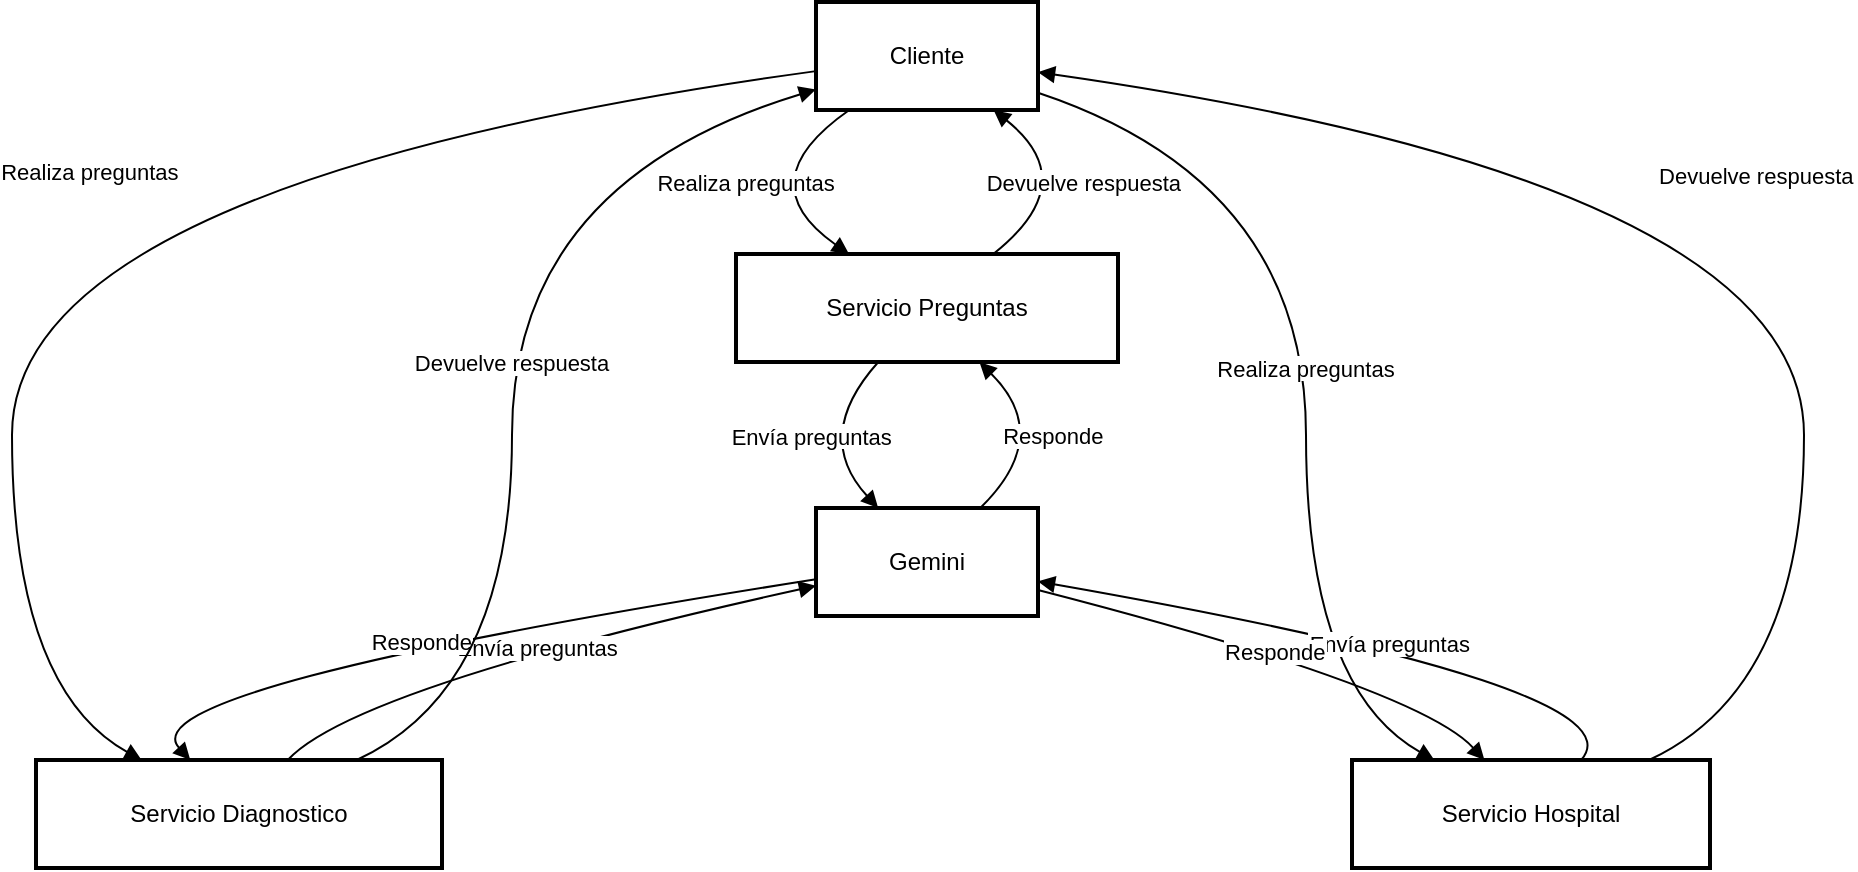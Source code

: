 <mxfile version="26.1.3">
  <diagram name="Page-1" id="AE7uSTOfJSvC7zKB2W6n">
    <mxGraphModel>
      <root>
        <mxCell id="0" />
        <mxCell id="1" parent="0" />
        <mxCell id="2" value="Cliente" style="whiteSpace=wrap;strokeWidth=2;" vertex="1" parent="1">
          <mxGeometry x="475" y="8" width="111" height="54" as="geometry" />
        </mxCell>
        <mxCell id="3" value="Servicio Preguntas" style="whiteSpace=wrap;strokeWidth=2;" vertex="1" parent="1">
          <mxGeometry x="435" y="134" width="191" height="54" as="geometry" />
        </mxCell>
        <mxCell id="4" value="Servicio Diagnostico" style="whiteSpace=wrap;strokeWidth=2;" vertex="1" parent="1">
          <mxGeometry x="85" y="387" width="203" height="54" as="geometry" />
        </mxCell>
        <mxCell id="5" value="Servicio Hospital" style="whiteSpace=wrap;strokeWidth=2;" vertex="1" parent="1">
          <mxGeometry x="743" y="387" width="179" height="54" as="geometry" />
        </mxCell>
        <mxCell id="6" value="Gemini" style="whiteSpace=wrap;strokeWidth=2;" vertex="1" parent="1">
          <mxGeometry x="475" y="261" width="111" height="54" as="geometry" />
        </mxCell>
        <mxCell id="7" value="Realiza preguntas" style="curved=1;startArrow=none;endArrow=block;exitX=0.15;exitY=1;entryX=0.3;entryY=0.01;" edge="1" parent="1" source="2" target="3">
          <mxGeometry relative="1" as="geometry">
            <Array as="points">
              <mxPoint x="440" y="98" />
            </Array>
          </mxGeometry>
        </mxCell>
        <mxCell id="8" value="Realiza preguntas" style="curved=1;startArrow=none;endArrow=block;exitX=0;exitY=0.64;entryX=0.26;entryY=0;" edge="1" parent="1" source="2" target="4">
          <mxGeometry relative="1" as="geometry">
            <Array as="points">
              <mxPoint x="73" y="98" />
              <mxPoint x="73" y="351" />
            </Array>
          </mxGeometry>
        </mxCell>
        <mxCell id="9" value="Realiza preguntas" style="curved=1;startArrow=none;endArrow=block;exitX=1;exitY=0.84;entryX=0.23;entryY=0;" edge="1" parent="1" source="2" target="5">
          <mxGeometry relative="1" as="geometry">
            <Array as="points">
              <mxPoint x="720" y="98" />
              <mxPoint x="720" y="351" />
            </Array>
          </mxGeometry>
        </mxCell>
        <mxCell id="10" value="Envía preguntas" style="curved=1;startArrow=none;endArrow=block;exitX=0.37;exitY=1.01;entryX=0.28;entryY=0;" edge="1" parent="1" source="3" target="6">
          <mxGeometry relative="1" as="geometry">
            <Array as="points">
              <mxPoint x="473" y="225" />
            </Array>
          </mxGeometry>
        </mxCell>
        <mxCell id="11" value="Envía preguntas" style="curved=1;startArrow=none;endArrow=block;exitX=0.62;exitY=0;entryX=0;entryY=0.72;" edge="1" parent="1" source="4" target="6">
          <mxGeometry relative="1" as="geometry">
            <Array as="points">
              <mxPoint x="244" y="351" />
            </Array>
          </mxGeometry>
        </mxCell>
        <mxCell id="12" value="Envía preguntas" style="curved=1;startArrow=none;endArrow=block;exitX=0.64;exitY=0;entryX=1;entryY=0.68;" edge="1" parent="1" source="5" target="6">
          <mxGeometry relative="1" as="geometry">
            <Array as="points">
              <mxPoint x="890" y="351" />
            </Array>
          </mxGeometry>
        </mxCell>
        <mxCell id="13" value="Responde" style="curved=1;startArrow=none;endArrow=block;exitX=0.74;exitY=0;entryX=0.64;entryY=1.01;" edge="1" parent="1" source="6" target="3">
          <mxGeometry relative="1" as="geometry">
            <Array as="points">
              <mxPoint x="594" y="225" />
            </Array>
          </mxGeometry>
        </mxCell>
        <mxCell id="14" value="Responde" style="curved=1;startArrow=none;endArrow=block;exitX=0;exitY=0.66;entryX=0.38;entryY=0;" edge="1" parent="1" source="6" target="4">
          <mxGeometry relative="1" as="geometry">
            <Array as="points">
              <mxPoint x="129" y="351" />
            </Array>
          </mxGeometry>
        </mxCell>
        <mxCell id="15" value="Responde" style="curved=1;startArrow=none;endArrow=block;exitX=1;exitY=0.76;entryX=0.37;entryY=0;" edge="1" parent="1" source="6" target="5">
          <mxGeometry relative="1" as="geometry">
            <Array as="points">
              <mxPoint x="776" y="351" />
            </Array>
          </mxGeometry>
        </mxCell>
        <mxCell id="16" value="Devuelve respuesta" style="curved=1;startArrow=none;endArrow=block;exitX=0.67;exitY=0.01;entryX=0.8;entryY=1;" edge="1" parent="1" source="3" target="2">
          <mxGeometry relative="1" as="geometry">
            <Array as="points">
              <mxPoint x="609" y="98" />
            </Array>
          </mxGeometry>
        </mxCell>
        <mxCell id="17" value="Devuelve respuesta" style="curved=1;startArrow=none;endArrow=block;exitX=0.79;exitY=0;entryX=0;entryY=0.81;" edge="1" parent="1" source="4" target="2">
          <mxGeometry relative="1" as="geometry">
            <Array as="points">
              <mxPoint x="323" y="351" />
              <mxPoint x="323" y="98" />
            </Array>
          </mxGeometry>
        </mxCell>
        <mxCell id="18" value="Devuelve respuesta" style="curved=1;startArrow=none;endArrow=block;exitX=0.83;exitY=0;entryX=1;entryY=0.65;" edge="1" parent="1" source="5" target="2">
          <mxGeometry relative="1" as="geometry">
            <Array as="points">
              <mxPoint x="969" y="351" />
              <mxPoint x="969" y="98" />
            </Array>
          </mxGeometry>
        </mxCell>
      </root>
    </mxGraphModel>
  </diagram>
</mxfile>
